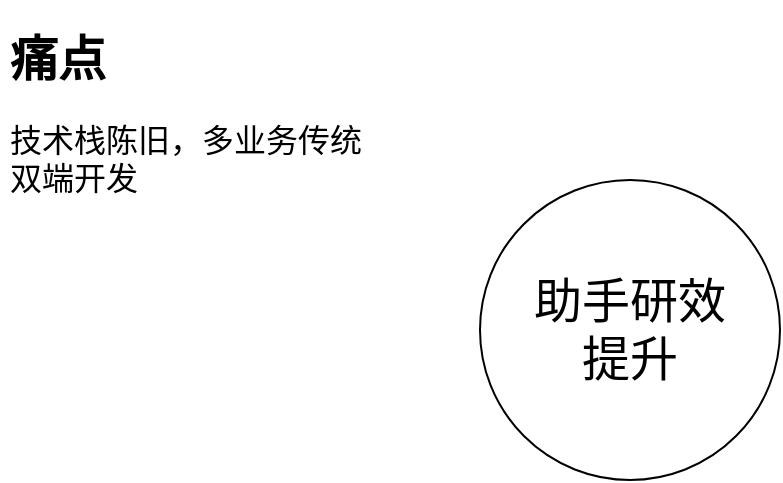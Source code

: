 <mxfile version="21.3.7" type="github">
  <diagram name="第 1 页" id="NpRZDUOhLOol6-K-nm5H">
    <mxGraphModel dx="1242" dy="738" grid="1" gridSize="10" guides="1" tooltips="1" connect="1" arrows="1" fold="1" page="1" pageScale="1" pageWidth="827" pageHeight="1169" math="0" shadow="0">
      <root>
        <mxCell id="0" />
        <mxCell id="1" parent="0" />
        <mxCell id="Uyl7n-S4hZk6NWNyX160-1" value="&lt;font style=&quot;font-size: 24px;&quot;&gt;助手研效&lt;br&gt;提升&lt;/font&gt;" style="ellipse;whiteSpace=wrap;html=1;aspect=fixed;shadow=0;" vertex="1" parent="1">
          <mxGeometry x="310" y="230" width="150" height="150" as="geometry" />
        </mxCell>
        <mxCell id="Uyl7n-S4hZk6NWNyX160-4" value="&lt;h1&gt;痛点&lt;/h1&gt;&lt;p&gt;&lt;font style=&quot;font-size: 16px;&quot;&gt;技术栈陈旧，多业务传统双端开发&lt;/font&gt;&lt;/p&gt;" style="text;html=1;strokeColor=none;fillColor=none;spacing=5;spacingTop=-20;whiteSpace=wrap;overflow=hidden;rounded=0;" vertex="1" parent="1">
          <mxGeometry x="70" y="150" width="190" height="100" as="geometry" />
        </mxCell>
      </root>
    </mxGraphModel>
  </diagram>
</mxfile>
